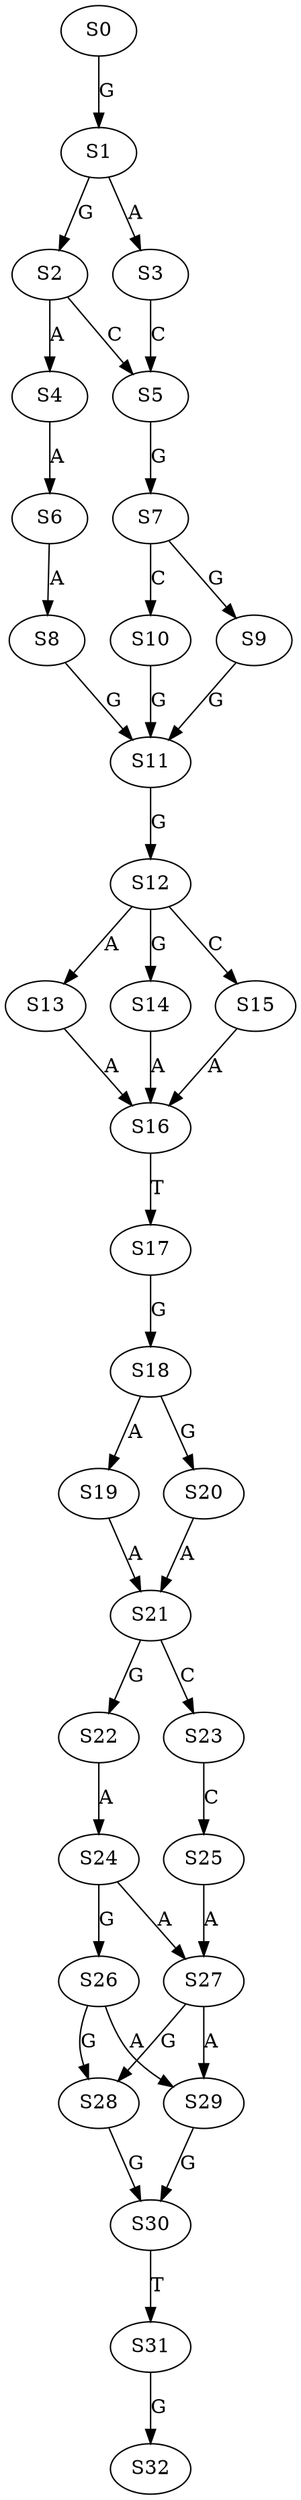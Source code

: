 strict digraph  {
	S0 -> S1 [ label = G ];
	S1 -> S2 [ label = G ];
	S1 -> S3 [ label = A ];
	S2 -> S4 [ label = A ];
	S2 -> S5 [ label = C ];
	S3 -> S5 [ label = C ];
	S4 -> S6 [ label = A ];
	S5 -> S7 [ label = G ];
	S6 -> S8 [ label = A ];
	S7 -> S9 [ label = G ];
	S7 -> S10 [ label = C ];
	S8 -> S11 [ label = G ];
	S9 -> S11 [ label = G ];
	S10 -> S11 [ label = G ];
	S11 -> S12 [ label = G ];
	S12 -> S13 [ label = A ];
	S12 -> S14 [ label = G ];
	S12 -> S15 [ label = C ];
	S13 -> S16 [ label = A ];
	S14 -> S16 [ label = A ];
	S15 -> S16 [ label = A ];
	S16 -> S17 [ label = T ];
	S17 -> S18 [ label = G ];
	S18 -> S19 [ label = A ];
	S18 -> S20 [ label = G ];
	S19 -> S21 [ label = A ];
	S20 -> S21 [ label = A ];
	S21 -> S22 [ label = G ];
	S21 -> S23 [ label = C ];
	S22 -> S24 [ label = A ];
	S23 -> S25 [ label = C ];
	S24 -> S26 [ label = G ];
	S24 -> S27 [ label = A ];
	S25 -> S27 [ label = A ];
	S26 -> S28 [ label = G ];
	S26 -> S29 [ label = A ];
	S27 -> S29 [ label = A ];
	S27 -> S28 [ label = G ];
	S28 -> S30 [ label = G ];
	S29 -> S30 [ label = G ];
	S30 -> S31 [ label = T ];
	S31 -> S32 [ label = G ];
}
